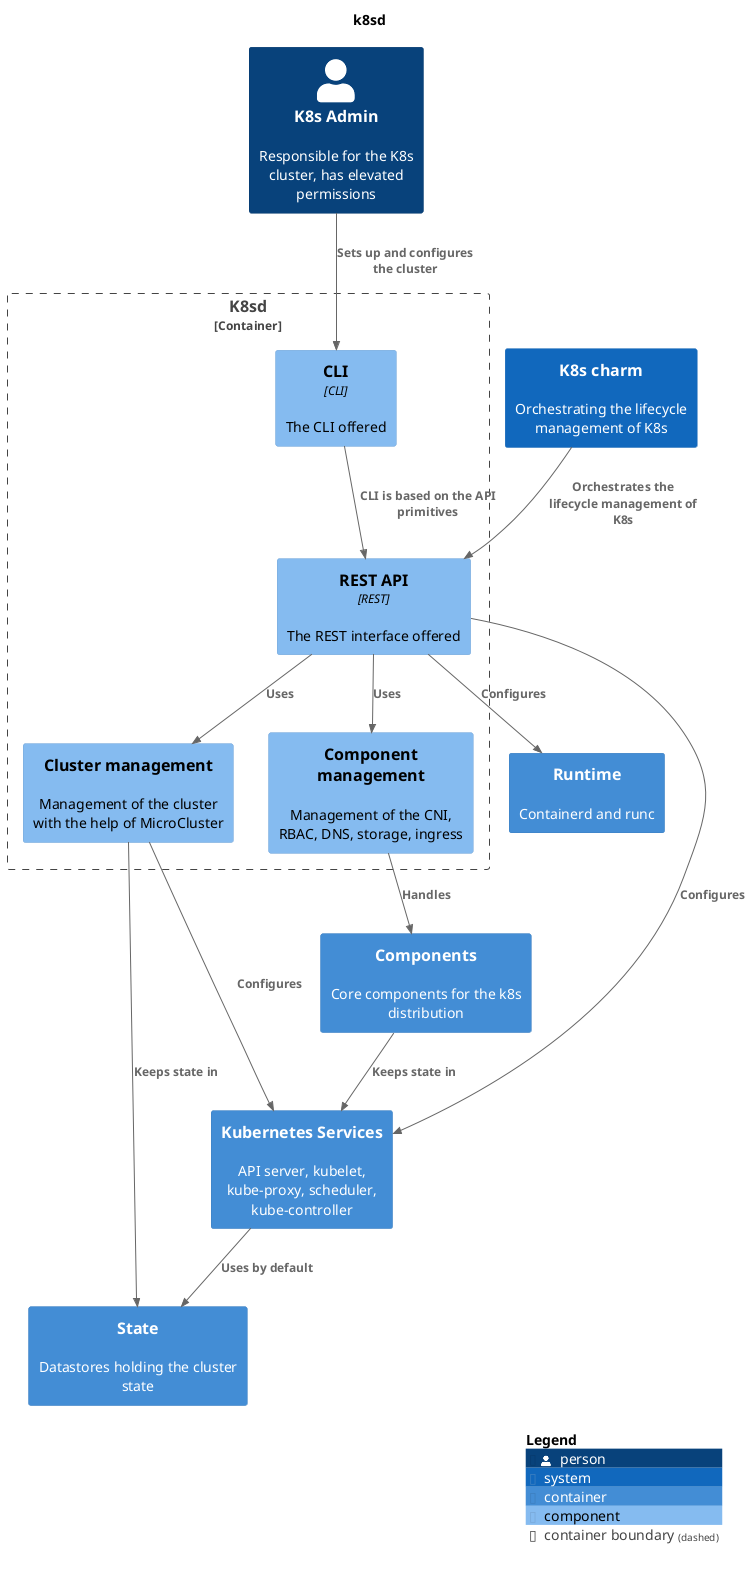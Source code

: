 @startuml
set separator none
title k8sd

top to bottom direction

!include <C4/C4>
!include <C4/C4_Context>
!include <C4/C4_Container>
!include <C4/C4_Component>

Person(K8sAdmin, "K8s Admin", $descr="Responsible for the K8s cluster, has elevated permissions", $tags="", $link="")
System(K8scharm, "K8s charm", $descr="Orchestrating the lifecycle management of K8s", $tags="", $link="")
Container(K8sSnapDistribution.Runtime, "Runtime", $techn="", $descr="Containerd and runc", $tags="", $link="")
Container(K8sSnapDistribution.Components, "Components", $techn="", $descr="Core components for the k8s distribution", $tags="", $link="")
Container(K8sSnapDistribution.State, "State", $techn="", $descr="Datastores holding the cluster state", $tags="", $link="")
Container(K8sSnapDistribution.KubernetesServices, "Kubernetes Services", $techn="", $descr="API server, kubelet, kube-proxy, scheduler, kube-controller", $tags="", $link="")

Container_Boundary("K8sSnapDistribution.K8sd_boundary", "K8sd", $tags="") {
  Component(K8sSnapDistribution.K8sd.CLI, "CLI", $techn="CLI", $descr="The CLI offered", $tags="", $link="")
  Component(K8sSnapDistribution.K8sd.RESTAPI, "REST API", $techn="REST", $descr="The REST interface offered", $tags="", $link="")
  Component(K8sSnapDistribution.K8sd.Clustermanagement, "Cluster management", $techn="", $descr="Management of the cluster with the help of MicroCluster", $tags="", $link="")
  Component(K8sSnapDistribution.K8sd.Componentmanagement, "Component management", $techn="", $descr="Management of the CNI, RBAC, DNS, storage, ingress", $tags="", $link="")
}

Rel(K8sAdmin, K8sSnapDistribution.K8sd.CLI, "Sets up and configures the cluster", $techn="", $tags="", $link="")
Rel(K8scharm, K8sSnapDistribution.K8sd.RESTAPI, "Orchestrates the lifecycle management of K8s", $techn="", $tags="", $link="")
Rel(K8sSnapDistribution.K8sd.Componentmanagement, K8sSnapDistribution.Components, "Handles", $techn="", $tags="", $link="")
Rel(K8sSnapDistribution.K8sd.Clustermanagement, K8sSnapDistribution.KubernetesServices, "Configures", $techn="", $tags="", $link="")
Rel(K8sSnapDistribution.Components, K8sSnapDistribution.KubernetesServices, "Keeps state in", $techn="", $tags="", $link="")
Rel(K8sSnapDistribution.KubernetesServices, K8sSnapDistribution.State, "Uses by default", $techn="", $tags="", $link="")
Rel(K8sSnapDistribution.K8sd.Clustermanagement, K8sSnapDistribution.State, "Keeps state in", $techn="", $tags="", $link="")
Rel(K8sSnapDistribution.K8sd.RESTAPI, K8sSnapDistribution.KubernetesServices, "Configures", $techn="", $tags="", $link="")
Rel(K8sSnapDistribution.K8sd.RESTAPI, K8sSnapDistribution.Runtime, "Configures", $techn="", $tags="", $link="")
Rel(K8sSnapDistribution.K8sd.RESTAPI, K8sSnapDistribution.K8sd.Componentmanagement, "Uses", $techn="", $tags="", $link="")
Rel(K8sSnapDistribution.K8sd.RESTAPI, K8sSnapDistribution.K8sd.Clustermanagement, "Uses", $techn="", $tags="", $link="")
Rel(K8sSnapDistribution.K8sd.CLI, K8sSnapDistribution.K8sd.RESTAPI, "CLI is based on the API primitives", $techn="", $tags="", $link="")

SHOW_LEGEND(true)
@enduml